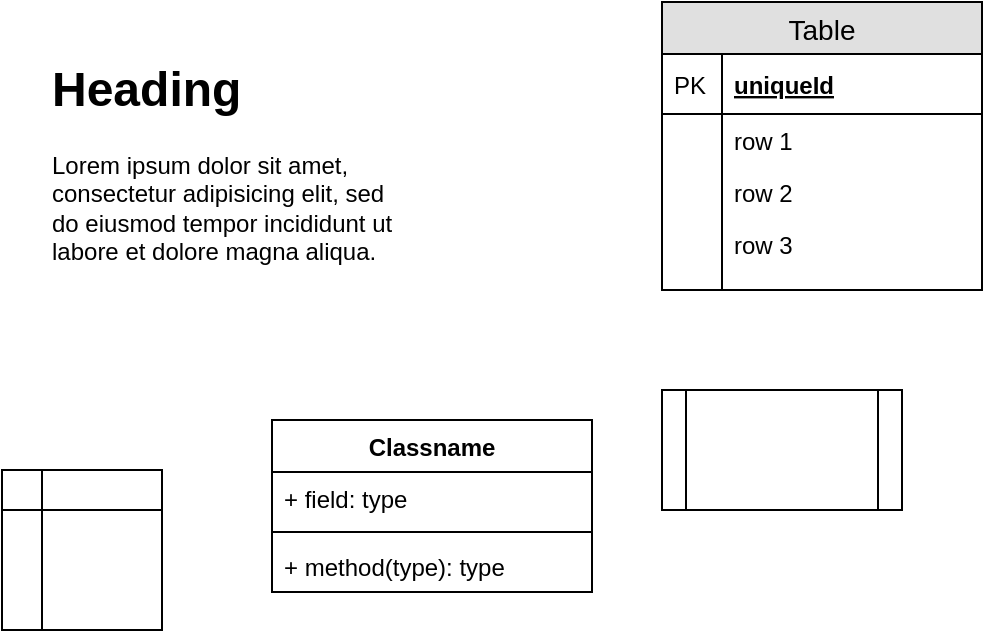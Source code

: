 <mxfile version="10.6.0" type="github"><diagram id="bLAv8SSQv-TuaQWWYAVt" name="Page-1"><mxGraphModel dx="840" dy="484" grid="1" gridSize="10" guides="1" tooltips="1" connect="1" arrows="1" fold="1" page="1" pageScale="1" pageWidth="850" pageHeight="1100" math="0" shadow="0"><root><mxCell id="0"/><mxCell id="1" parent="0"/><mxCell id="T769lKHdNPT9BB4JwS0g-1" value="&lt;h1&gt;Heading&lt;/h1&gt;&lt;p&gt;Lorem ipsum dolor sit amet, consectetur adipisicing elit, sed do eiusmod tempor incididunt ut labore et dolore magna aliqua.&lt;/p&gt;" style="text;html=1;strokeColor=none;fillColor=none;spacing=5;spacingTop=-20;whiteSpace=wrap;overflow=hidden;rounded=0;" vertex="1" parent="1"><mxGeometry x="230" y="70" width="190" height="120" as="geometry"/></mxCell><mxCell id="T769lKHdNPT9BB4JwS0g-2" value="" style="shape=process;whiteSpace=wrap;html=1;backgroundOutline=1;" vertex="1" parent="1"><mxGeometry x="540" y="240" width="120" height="60" as="geometry"/></mxCell><mxCell id="T769lKHdNPT9BB4JwS0g-3" value="" style="shape=internalStorage;whiteSpace=wrap;html=1;backgroundOutline=1;" vertex="1" parent="1"><mxGeometry x="210" y="280" width="80" height="80" as="geometry"/></mxCell><mxCell id="T769lKHdNPT9BB4JwS0g-4" value="Classname" style="swimlane;fontStyle=1;align=center;verticalAlign=top;childLayout=stackLayout;horizontal=1;startSize=26;horizontalStack=0;resizeParent=1;resizeParentMax=0;resizeLast=0;collapsible=1;marginBottom=0;" vertex="1" parent="1"><mxGeometry x="345" y="255" width="160" height="86" as="geometry"/></mxCell><mxCell id="T769lKHdNPT9BB4JwS0g-5" value="+ field: type" style="text;strokeColor=none;fillColor=none;align=left;verticalAlign=top;spacingLeft=4;spacingRight=4;overflow=hidden;rotatable=0;points=[[0,0.5],[1,0.5]];portConstraint=eastwest;" vertex="1" parent="T769lKHdNPT9BB4JwS0g-4"><mxGeometry y="26" width="160" height="26" as="geometry"/></mxCell><mxCell id="T769lKHdNPT9BB4JwS0g-6" value="" style="line;strokeWidth=1;fillColor=none;align=left;verticalAlign=middle;spacingTop=-1;spacingLeft=3;spacingRight=3;rotatable=0;labelPosition=right;points=[];portConstraint=eastwest;" vertex="1" parent="T769lKHdNPT9BB4JwS0g-4"><mxGeometry y="52" width="160" height="8" as="geometry"/></mxCell><mxCell id="T769lKHdNPT9BB4JwS0g-7" value="+ method(type): type" style="text;strokeColor=none;fillColor=none;align=left;verticalAlign=top;spacingLeft=4;spacingRight=4;overflow=hidden;rotatable=0;points=[[0,0.5],[1,0.5]];portConstraint=eastwest;" vertex="1" parent="T769lKHdNPT9BB4JwS0g-4"><mxGeometry y="60" width="160" height="26" as="geometry"/></mxCell><mxCell id="T769lKHdNPT9BB4JwS0g-8" value="Table" style="swimlane;fontStyle=0;childLayout=stackLayout;horizontal=1;startSize=26;fillColor=#e0e0e0;horizontalStack=0;resizeParent=1;resizeParentMax=0;resizeLast=0;collapsible=1;marginBottom=0;swimlaneFillColor=#ffffff;align=center;fontSize=14;" vertex="1" parent="1"><mxGeometry x="540" y="46" width="160" height="144" as="geometry"/></mxCell><mxCell id="T769lKHdNPT9BB4JwS0g-9" value="uniqueId" style="shape=partialRectangle;top=0;left=0;right=0;bottom=1;align=left;verticalAlign=middle;fillColor=none;spacingLeft=34;spacingRight=4;overflow=hidden;rotatable=0;points=[[0,0.5],[1,0.5]];portConstraint=eastwest;dropTarget=0;fontStyle=5;fontSize=12;" vertex="1" parent="T769lKHdNPT9BB4JwS0g-8"><mxGeometry y="26" width="160" height="30" as="geometry"/></mxCell><mxCell id="T769lKHdNPT9BB4JwS0g-10" value="PK" style="shape=partialRectangle;top=0;left=0;bottom=0;fillColor=none;align=left;verticalAlign=middle;spacingLeft=4;spacingRight=4;overflow=hidden;rotatable=0;points=[];portConstraint=eastwest;part=1;fontSize=12;" vertex="1" connectable="0" parent="T769lKHdNPT9BB4JwS0g-9"><mxGeometry width="30" height="30" as="geometry"/></mxCell><mxCell id="T769lKHdNPT9BB4JwS0g-11" value="row 1" style="shape=partialRectangle;top=0;left=0;right=0;bottom=0;align=left;verticalAlign=top;fillColor=none;spacingLeft=34;spacingRight=4;overflow=hidden;rotatable=0;points=[[0,0.5],[1,0.5]];portConstraint=eastwest;dropTarget=0;fontSize=12;" vertex="1" parent="T769lKHdNPT9BB4JwS0g-8"><mxGeometry y="56" width="160" height="26" as="geometry"/></mxCell><mxCell id="T769lKHdNPT9BB4JwS0g-12" value="" style="shape=partialRectangle;top=0;left=0;bottom=0;fillColor=none;align=left;verticalAlign=top;spacingLeft=4;spacingRight=4;overflow=hidden;rotatable=0;points=[];portConstraint=eastwest;part=1;fontSize=12;" vertex="1" connectable="0" parent="T769lKHdNPT9BB4JwS0g-11"><mxGeometry width="30" height="26" as="geometry"/></mxCell><mxCell id="T769lKHdNPT9BB4JwS0g-13" value="row 2" style="shape=partialRectangle;top=0;left=0;right=0;bottom=0;align=left;verticalAlign=top;fillColor=none;spacingLeft=34;spacingRight=4;overflow=hidden;rotatable=0;points=[[0,0.5],[1,0.5]];portConstraint=eastwest;dropTarget=0;fontSize=12;" vertex="1" parent="T769lKHdNPT9BB4JwS0g-8"><mxGeometry y="82" width="160" height="26" as="geometry"/></mxCell><mxCell id="T769lKHdNPT9BB4JwS0g-14" value="" style="shape=partialRectangle;top=0;left=0;bottom=0;fillColor=none;align=left;verticalAlign=top;spacingLeft=4;spacingRight=4;overflow=hidden;rotatable=0;points=[];portConstraint=eastwest;part=1;fontSize=12;" vertex="1" connectable="0" parent="T769lKHdNPT9BB4JwS0g-13"><mxGeometry width="30" height="26" as="geometry"/></mxCell><mxCell id="T769lKHdNPT9BB4JwS0g-15" value="row 3" style="shape=partialRectangle;top=0;left=0;right=0;bottom=0;align=left;verticalAlign=top;fillColor=none;spacingLeft=34;spacingRight=4;overflow=hidden;rotatable=0;points=[[0,0.5],[1,0.5]];portConstraint=eastwest;dropTarget=0;fontSize=12;" vertex="1" parent="T769lKHdNPT9BB4JwS0g-8"><mxGeometry y="108" width="160" height="26" as="geometry"/></mxCell><mxCell id="T769lKHdNPT9BB4JwS0g-16" value="" style="shape=partialRectangle;top=0;left=0;bottom=0;fillColor=none;align=left;verticalAlign=top;spacingLeft=4;spacingRight=4;overflow=hidden;rotatable=0;points=[];portConstraint=eastwest;part=1;fontSize=12;" vertex="1" connectable="0" parent="T769lKHdNPT9BB4JwS0g-15"><mxGeometry width="30" height="26" as="geometry"/></mxCell><mxCell id="T769lKHdNPT9BB4JwS0g-17" value="" style="shape=partialRectangle;top=0;left=0;right=0;bottom=0;align=left;verticalAlign=top;fillColor=none;spacingLeft=34;spacingRight=4;overflow=hidden;rotatable=0;points=[[0,0.5],[1,0.5]];portConstraint=eastwest;dropTarget=0;fontSize=12;" vertex="1" parent="T769lKHdNPT9BB4JwS0g-8"><mxGeometry y="134" width="160" height="10" as="geometry"/></mxCell><mxCell id="T769lKHdNPT9BB4JwS0g-18" value="" style="shape=partialRectangle;top=0;left=0;bottom=0;fillColor=none;align=left;verticalAlign=top;spacingLeft=4;spacingRight=4;overflow=hidden;rotatable=0;points=[];portConstraint=eastwest;part=1;fontSize=12;" vertex="1" connectable="0" parent="T769lKHdNPT9BB4JwS0g-17"><mxGeometry width="30" height="10" as="geometry"/></mxCell></root></mxGraphModel></diagram></mxfile>